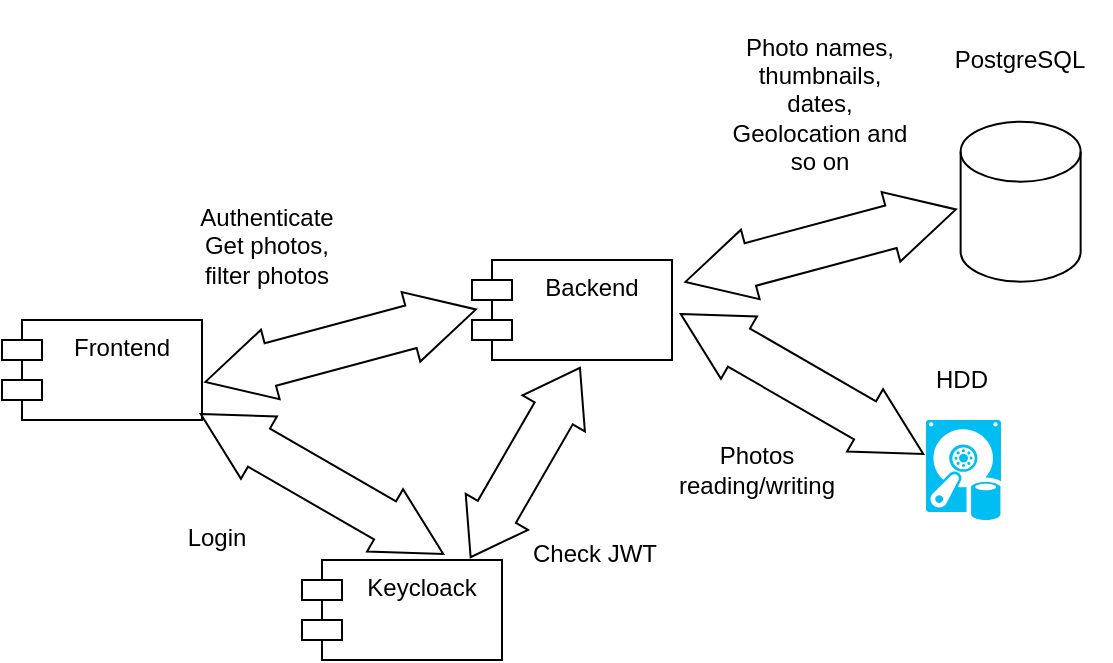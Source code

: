 <mxfile version="13.7.9" type="device"><diagram id="-mWLC8SovW9aVBQc4lRy" name="High-Level"><mxGraphModel dx="1086" dy="806" grid="1" gridSize="10" guides="1" tooltips="1" connect="1" arrows="1" fold="1" page="1" pageScale="1" pageWidth="1169" pageHeight="827" math="0" shadow="0"><root><mxCell id="0"/><mxCell id="1" parent="0"/><mxCell id="x2JDMIvprZfsPJ9YNZ9o-1" value="" style="shape=cylinder3;whiteSpace=wrap;html=1;boundedLbl=1;backgroundOutline=1;size=15;" vertex="1" parent="1"><mxGeometry x="829.32" y="130.82" width="60" height="80" as="geometry"/></mxCell><mxCell id="x2JDMIvprZfsPJ9YNZ9o-2" value="PostgreSQL" style="text;html=1;strokeColor=none;fillColor=none;align=center;verticalAlign=middle;whiteSpace=wrap;rounded=0;" vertex="1" parent="1"><mxGeometry x="814.32" y="90" width="90" height="20" as="geometry"/></mxCell><mxCell id="x2JDMIvprZfsPJ9YNZ9o-3" value="Keycloack" style="shape=module;align=left;spacingLeft=20;align=center;verticalAlign=top;" vertex="1" parent="1"><mxGeometry x="500" y="350" width="100" height="50" as="geometry"/></mxCell><mxCell id="x2JDMIvprZfsPJ9YNZ9o-4" value="Backend" style="shape=module;align=left;spacingLeft=20;align=center;verticalAlign=top;" vertex="1" parent="1"><mxGeometry x="585" y="200" width="100" height="50" as="geometry"/></mxCell><mxCell id="x2JDMIvprZfsPJ9YNZ9o-5" value="Frontend" style="shape=module;align=left;spacingLeft=20;align=center;verticalAlign=top;" vertex="1" parent="1"><mxGeometry x="350" y="230" width="100" height="50" as="geometry"/></mxCell><mxCell id="x2JDMIvprZfsPJ9YNZ9o-6" value="" style="verticalLabelPosition=bottom;html=1;verticalAlign=top;align=center;strokeColor=none;fillColor=#00BEF2;shape=mxgraph.azure.vhd_data_disk;pointerEvents=1;" vertex="1" parent="1"><mxGeometry x="812" y="280" width="37.5" height="50" as="geometry"/></mxCell><mxCell id="x2JDMIvprZfsPJ9YNZ9o-7" value="HDD" style="text;html=1;strokeColor=none;fillColor=none;align=center;verticalAlign=middle;whiteSpace=wrap;rounded=0;" vertex="1" parent="1"><mxGeometry x="785" y="250" width="90" height="20" as="geometry"/></mxCell><mxCell id="x2JDMIvprZfsPJ9YNZ9o-8" value="" style="shape=doubleArrow;whiteSpace=wrap;html=1;arrowWidth=0.611;arrowSize=0.24;rotation=-15;" vertex="1" parent="1"><mxGeometry x="449.32" y="224.82" width="140" height="36" as="geometry"/></mxCell><mxCell id="x2JDMIvprZfsPJ9YNZ9o-9" value="" style="shape=doubleArrow;whiteSpace=wrap;html=1;arrowWidth=0.611;arrowSize=0.24;rotation=30;" vertex="1" parent="1"><mxGeometry x="440.0" y="294" width="140" height="36" as="geometry"/></mxCell><mxCell id="x2JDMIvprZfsPJ9YNZ9o-10" value="" style="shape=doubleArrow;whiteSpace=wrap;html=1;arrowWidth=0.611;arrowSize=0.24;rotation=-15;" vertex="1" parent="1"><mxGeometry x="689.32" y="174.82" width="140" height="36" as="geometry"/></mxCell><mxCell id="x2JDMIvprZfsPJ9YNZ9o-11" value="" style="shape=doubleArrow;whiteSpace=wrap;html=1;arrowWidth=0.611;arrowSize=0.24;rotation=30;" vertex="1" parent="1"><mxGeometry x="680" y="244" width="140" height="36" as="geometry"/></mxCell><mxCell id="x2JDMIvprZfsPJ9YNZ9o-12" value="Photo names,&lt;br&gt;thumbnails, dates, Geolocation and so on" style="text;html=1;strokeColor=none;fillColor=none;align=center;verticalAlign=middle;whiteSpace=wrap;rounded=0;" vertex="1" parent="1"><mxGeometry x="714.32" y="70" width="90" height="104.82" as="geometry"/></mxCell><mxCell id="x2JDMIvprZfsPJ9YNZ9o-13" value="Photos reading/writing" style="text;html=1;strokeColor=none;fillColor=none;align=center;verticalAlign=middle;whiteSpace=wrap;rounded=0;" vertex="1" parent="1"><mxGeometry x="685" y="277" width="85" height="56" as="geometry"/></mxCell><mxCell id="x2JDMIvprZfsPJ9YNZ9o-14" value="" style="shape=doubleArrow;whiteSpace=wrap;html=1;arrowWidth=0.611;arrowSize=0.24;rotation=120;" vertex="1" parent="1"><mxGeometry x="556.99" y="283.28" width="109.32" height="36" as="geometry"/></mxCell><mxCell id="x2JDMIvprZfsPJ9YNZ9o-15" value="Check JWT" style="text;html=1;strokeColor=none;fillColor=none;align=center;verticalAlign=middle;whiteSpace=wrap;rounded=0;" vertex="1" parent="1"><mxGeometry x="604.32" y="319.28" width="85" height="56" as="geometry"/></mxCell><mxCell id="x2JDMIvprZfsPJ9YNZ9o-16" value="Login" style="text;html=1;strokeColor=none;fillColor=none;align=center;verticalAlign=middle;whiteSpace=wrap;rounded=0;" vertex="1" parent="1"><mxGeometry x="415" y="319.28" width="85" height="40" as="geometry"/></mxCell><mxCell id="x2JDMIvprZfsPJ9YNZ9o-17" value="Authenticate&lt;br&gt;Get photos, filter photos" style="text;html=1;strokeColor=none;fillColor=none;align=center;verticalAlign=middle;whiteSpace=wrap;rounded=0;" vertex="1" parent="1"><mxGeometry x="440.0" y="164.82" width="85" height="56" as="geometry"/></mxCell></root></mxGraphModel></diagram></mxfile>